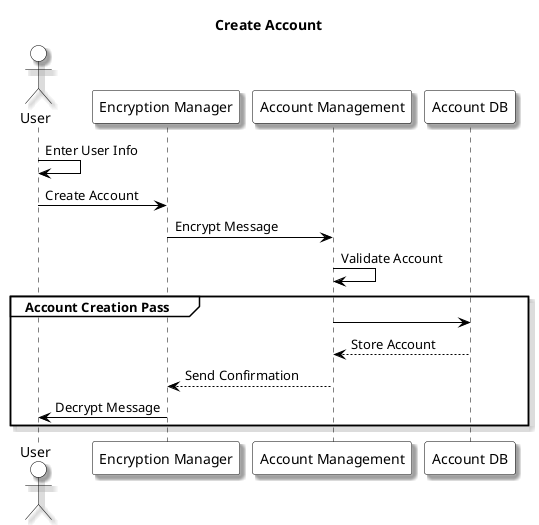 @startuml
title Create Account

' ----- General Diagram Settings -----
skinparam backgroundColor white
skinparam shadowing true

' ----- Sequence/Lifeline Settings -----
skinparam sequence {
  ArrowColor black
  LifeLineBorderColor black
  LifeLineBackgroundColor white
  LifeLineStyle dotted
  ParticipantBorderColor black
  ParticipantBackgroundColor #ECE9F7  ' Light purple fill
  ActorBorderColor black
  ActorBackgroundColor #ECE9F7        ' Light purple fill for actor

  ' Group box styling for "Validation Pass"
  GroupBorderColor black
  GroupBackgroundColor white
  GroupTitleBackgroundColor white
}

' Define participants in left-to-right order
actor "User" as U
participant "Encryption Manager" as EM
participant "Account Management" as AM
participant "Account DB" as DB

' ----- Outside Validation Pass -----
U -> U: Enter User Info
U -> EM: Create Account
EM -> AM: Encrypt Message
AM -> AM: Validate Account

' ----- Validation Pass box spanning all participants -----
group Account Creation Pass
  ' 1) Solid arrow (unlabeled) from AM -> DB
  AM -> DB

  ' 2) Dotted arrow from DB -> AM labeled "Store Account"
  DB -[#black,dashed]> AM: Store Account

  ' 3) Dotted arrow from AM -> EM labeled "Send Confirmation"
  AM -[#black,dashed]> EM: Send Confirmation

  ' 4) Solid arrow from EM -> U labeled "Decrypt Message"
  EM -> U: Decrypt Message
end

@enduml
